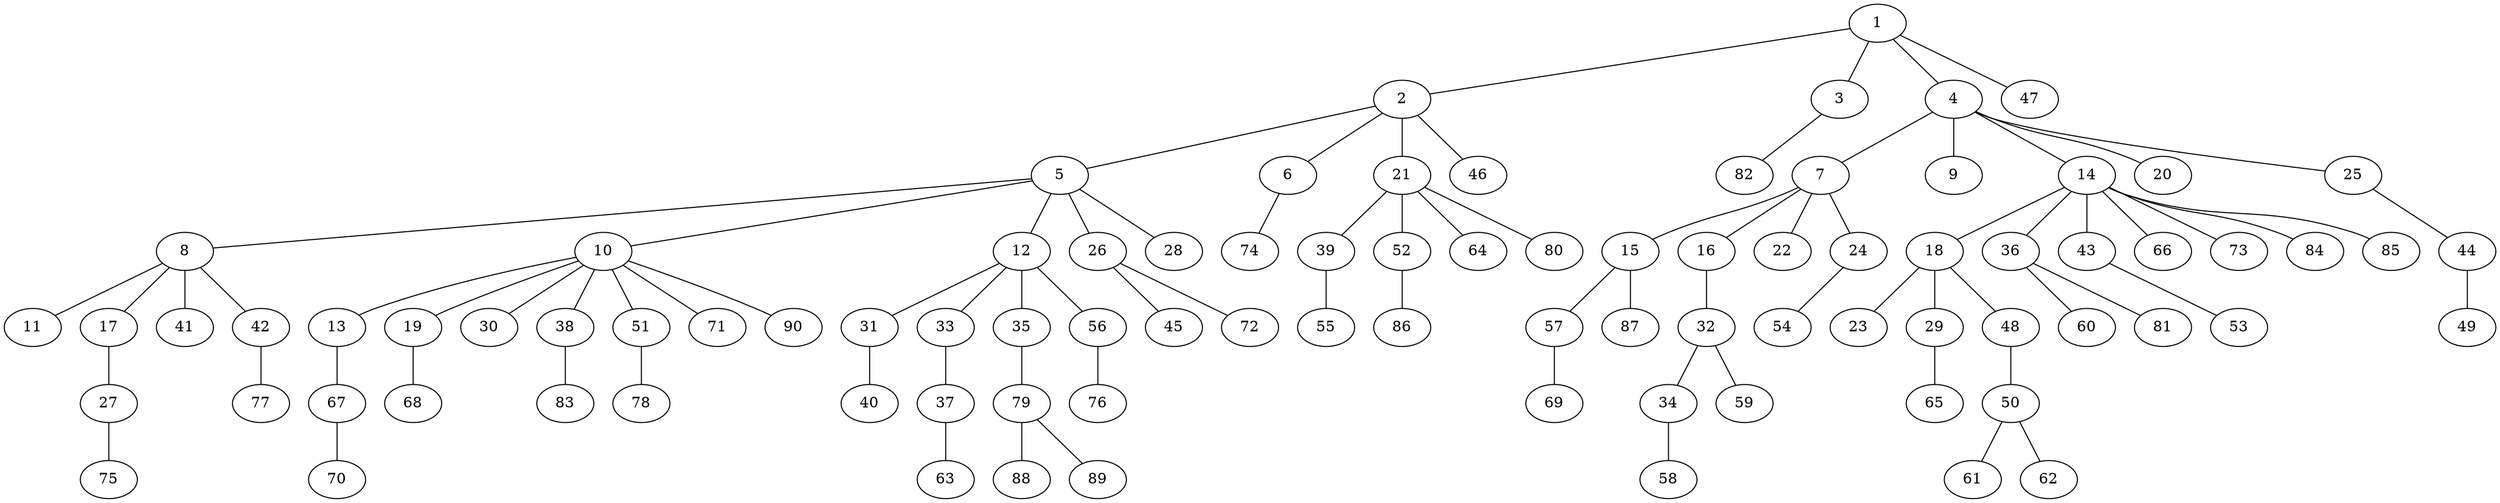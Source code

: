 graph graphname {1--2
1--3
1--4
1--47
2--5
2--6
2--21
2--46
3--82
4--7
4--9
4--14
4--20
4--25
5--8
5--10
5--12
5--26
5--28
6--74
7--15
7--16
7--22
7--24
8--11
8--17
8--41
8--42
10--13
10--19
10--30
10--38
10--51
10--71
10--90
12--31
12--33
12--35
12--56
13--67
14--18
14--36
14--43
14--66
14--73
14--84
14--85
15--57
15--87
16--32
17--27
18--23
18--29
18--48
19--68
21--39
21--52
21--64
21--80
24--54
25--44
26--45
26--72
27--75
29--65
31--40
32--34
32--59
33--37
34--58
35--79
36--60
36--81
37--63
38--83
39--55
42--77
43--53
44--49
48--50
50--61
50--62
51--78
52--86
56--76
57--69
67--70
79--88
79--89
}
